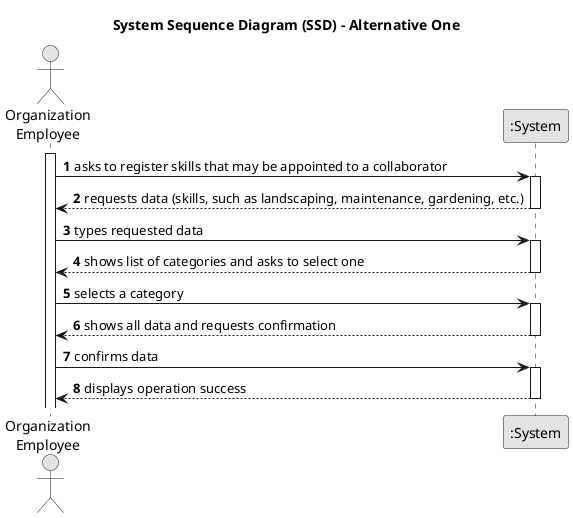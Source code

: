 @startuml
skinparam monochrome true
skinparam packageStyle rectangle
skinparam shadowing false

title System Sequence Diagram (SSD) - Alternative One

autonumber

actor "Organization\nEmployee" as Employee
participant ":System" as System

activate Employee

    Employee -> System : asks to register skills that may be appointed to a collaborator
    activate System

        System --> Employee : requests data (skills, such as landscaping, maintenance, gardening, etc.)
    deactivate System

    Employee -> System : types requested data
    activate System

        System --> Employee : shows list of categories and asks to select one
    deactivate System

    Employee -> System : selects a category
    activate System

        System --> Employee : shows all data and requests confirmation
    deactivate System

    Employee -> System : confirms data
    activate System

        System --> Employee : displays operation success
    deactivate System

@enduml